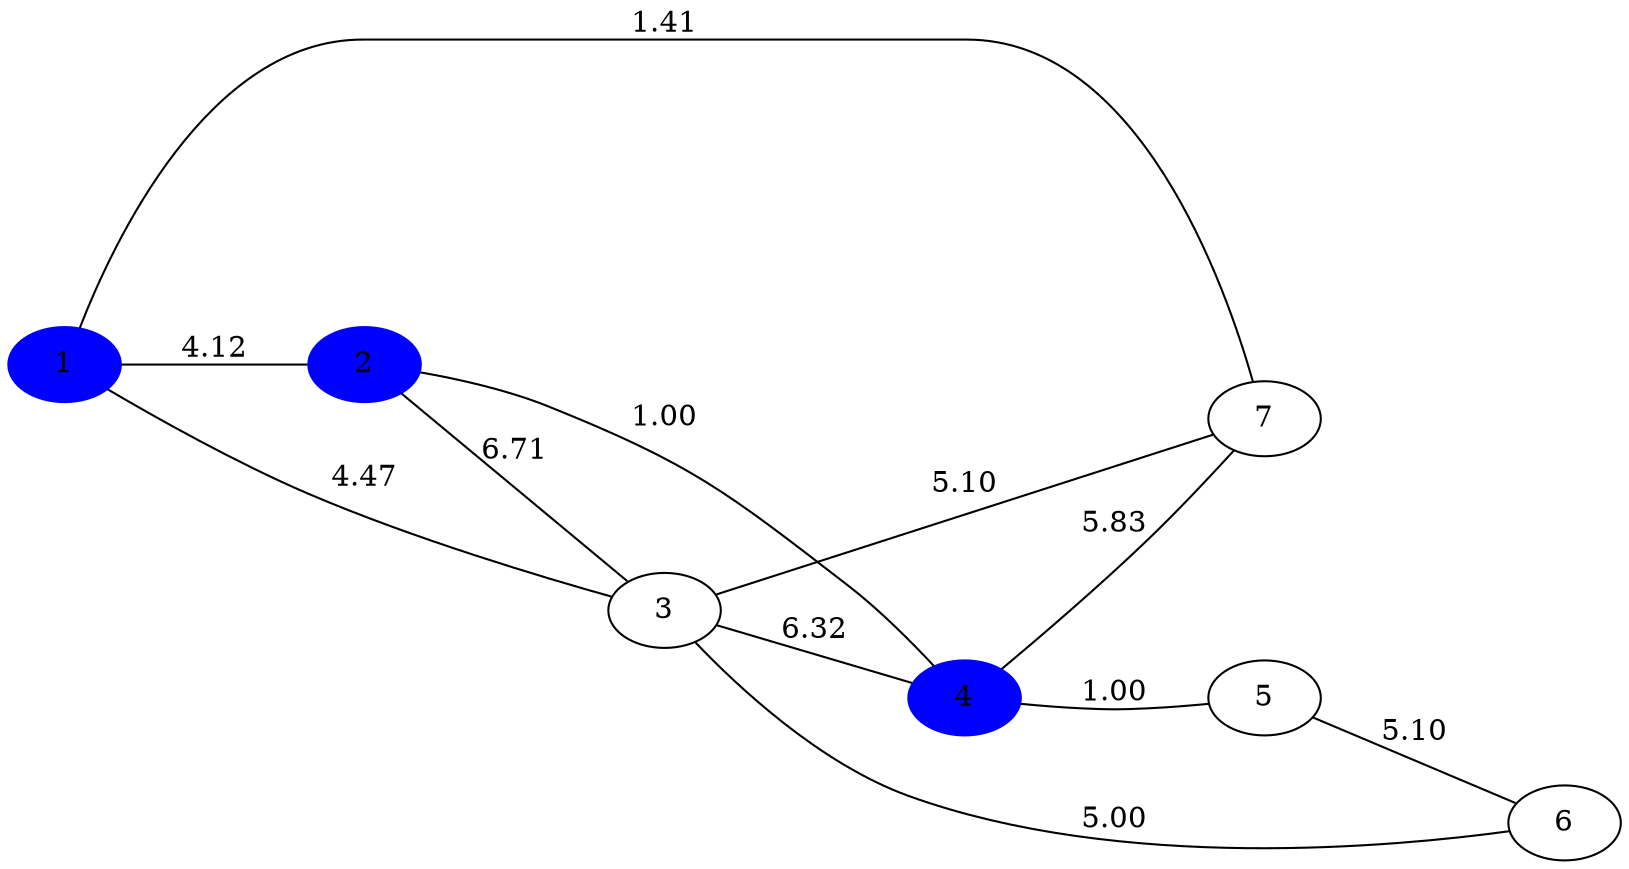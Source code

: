 graph graph_vi{
	rankdir =LR;
	ranksep = 0.8;
	nodesep = 0.8;
	1--2 [label="4.12"];
	1--3 [label="4.47"];
	1--7 [label="1.41"];
	2--3 [label="6.71"];
	2--4 [label="1.00"];
	3--4 [label="6.32"];
	3--6 [label="5.00"];
	3--7 [label="5.10"];
	4--5 [label="1.00"];
	4--7 [label="5.83"];
	5--6 [label="5.10"];
	1 [color="blue",style=filled];
	2 [color="blue",style=filled];
	4 [color="blue",style=filled];
}